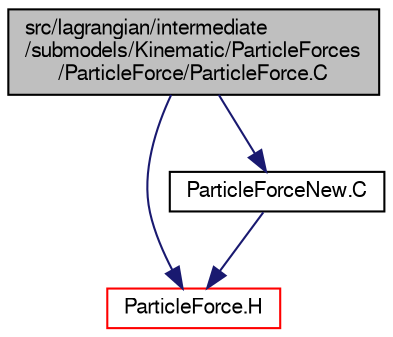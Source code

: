 digraph "src/lagrangian/intermediate/submodels/Kinematic/ParticleForces/ParticleForce/ParticleForce.C"
{
  bgcolor="transparent";
  edge [fontname="FreeSans",fontsize="10",labelfontname="FreeSans",labelfontsize="10"];
  node [fontname="FreeSans",fontsize="10",shape=record];
  Node0 [label="src/lagrangian/intermediate\l/submodels/Kinematic/ParticleForces\l/ParticleForce/ParticleForce.C",height=0.2,width=0.4,color="black", fillcolor="grey75", style="filled", fontcolor="black"];
  Node0 -> Node1 [color="midnightblue",fontsize="10",style="solid",fontname="FreeSans"];
  Node1 [label="ParticleForce.H",height=0.2,width=0.4,color="red",URL="$a05894.html"];
  Node0 -> Node272 [color="midnightblue",fontsize="10",style="solid",fontname="FreeSans"];
  Node272 [label="ParticleForceNew.C",height=0.2,width=0.4,color="black",URL="$a05900.html"];
  Node272 -> Node1 [color="midnightblue",fontsize="10",style="solid",fontname="FreeSans"];
}
